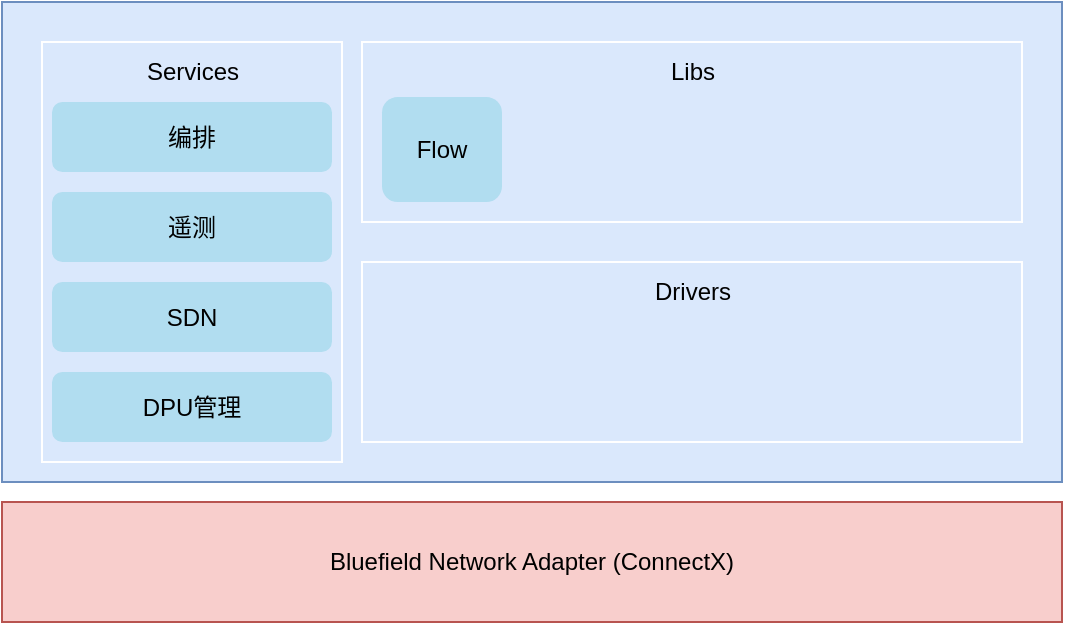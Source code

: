 <mxfile version="21.6.9" type="github">
  <diagram name="第 1 页" id="g7cE3GzgcsRKpcmrCLL8">
    <mxGraphModel dx="780" dy="462" grid="1" gridSize="10" guides="1" tooltips="1" connect="1" arrows="1" fold="1" page="1" pageScale="1" pageWidth="827" pageHeight="1169" math="0" shadow="0">
      <root>
        <mxCell id="0" />
        <mxCell id="1" parent="0" />
        <mxCell id="mwlcz3aquAu8vo3rrySw-1" value="Bluefield Network Adapter (ConnectX)" style="rounded=0;whiteSpace=wrap;html=1;fillColor=#f8cecc;strokeColor=#b85450;" vertex="1" parent="1">
          <mxGeometry x="110" y="570" width="530" height="60" as="geometry" />
        </mxCell>
        <mxCell id="mwlcz3aquAu8vo3rrySw-2" value="" style="rounded=0;whiteSpace=wrap;html=1;fillColor=#dae8fc;strokeColor=#6c8ebf;" vertex="1" parent="1">
          <mxGeometry x="110" y="320" width="530" height="240" as="geometry" />
        </mxCell>
        <mxCell id="mwlcz3aquAu8vo3rrySw-3" value="" style="rounded=0;whiteSpace=wrap;html=1;fillColor=none;strokeColor=#ffffff;" vertex="1" parent="1">
          <mxGeometry x="130" y="340" width="150" height="210" as="geometry" />
        </mxCell>
        <mxCell id="mwlcz3aquAu8vo3rrySw-4" value="" style="rounded=0;whiteSpace=wrap;html=1;fillColor=none;strokeColor=#ffffff;" vertex="1" parent="1">
          <mxGeometry x="290" y="450" width="330" height="90" as="geometry" />
        </mxCell>
        <mxCell id="mwlcz3aquAu8vo3rrySw-5" value="" style="rounded=0;whiteSpace=wrap;html=1;fillColor=none;strokeColor=#ffffff;" vertex="1" parent="1">
          <mxGeometry x="290" y="340" width="330" height="90" as="geometry" />
        </mxCell>
        <mxCell id="mwlcz3aquAu8vo3rrySw-6" value="Services" style="text;html=1;align=center;verticalAlign=middle;resizable=0;points=[];autosize=1;strokeColor=none;fillColor=none;" vertex="1" parent="1">
          <mxGeometry x="170" y="340" width="70" height="30" as="geometry" />
        </mxCell>
        <mxCell id="mwlcz3aquAu8vo3rrySw-7" value="Drivers" style="text;html=1;align=center;verticalAlign=middle;resizable=0;points=[];autosize=1;strokeColor=none;fillColor=none;" vertex="1" parent="1">
          <mxGeometry x="425" y="450" width="60" height="30" as="geometry" />
        </mxCell>
        <mxCell id="mwlcz3aquAu8vo3rrySw-8" value="Libs" style="text;html=1;align=center;verticalAlign=middle;resizable=0;points=[];autosize=1;strokeColor=none;fillColor=none;" vertex="1" parent="1">
          <mxGeometry x="430" y="340" width="50" height="30" as="geometry" />
        </mxCell>
        <mxCell id="mwlcz3aquAu8vo3rrySw-11" value="编排" style="rounded=1;whiteSpace=wrap;html=1;fillColor=#b1ddf0;strokeColor=none;" vertex="1" parent="1">
          <mxGeometry x="135" y="370" width="140" height="35" as="geometry" />
        </mxCell>
        <mxCell id="mwlcz3aquAu8vo3rrySw-12" value="遥测" style="rounded=1;whiteSpace=wrap;html=1;fillColor=#b1ddf0;strokeColor=none;" vertex="1" parent="1">
          <mxGeometry x="135" y="415" width="140" height="35" as="geometry" />
        </mxCell>
        <mxCell id="mwlcz3aquAu8vo3rrySw-13" value="SDN" style="rounded=1;whiteSpace=wrap;html=1;fillColor=#b1ddf0;strokeColor=none;" vertex="1" parent="1">
          <mxGeometry x="135" y="460" width="140" height="35" as="geometry" />
        </mxCell>
        <mxCell id="mwlcz3aquAu8vo3rrySw-14" value="DPU管理" style="rounded=1;whiteSpace=wrap;html=1;fillColor=#b1ddf0;strokeColor=none;" vertex="1" parent="1">
          <mxGeometry x="135" y="505" width="140" height="35" as="geometry" />
        </mxCell>
        <mxCell id="mwlcz3aquAu8vo3rrySw-15" value="Flow" style="rounded=1;whiteSpace=wrap;html=1;fillColor=#b1ddf0;strokeColor=none;" vertex="1" parent="1">
          <mxGeometry x="300" y="367.5" width="60" height="52.5" as="geometry" />
        </mxCell>
      </root>
    </mxGraphModel>
  </diagram>
</mxfile>
